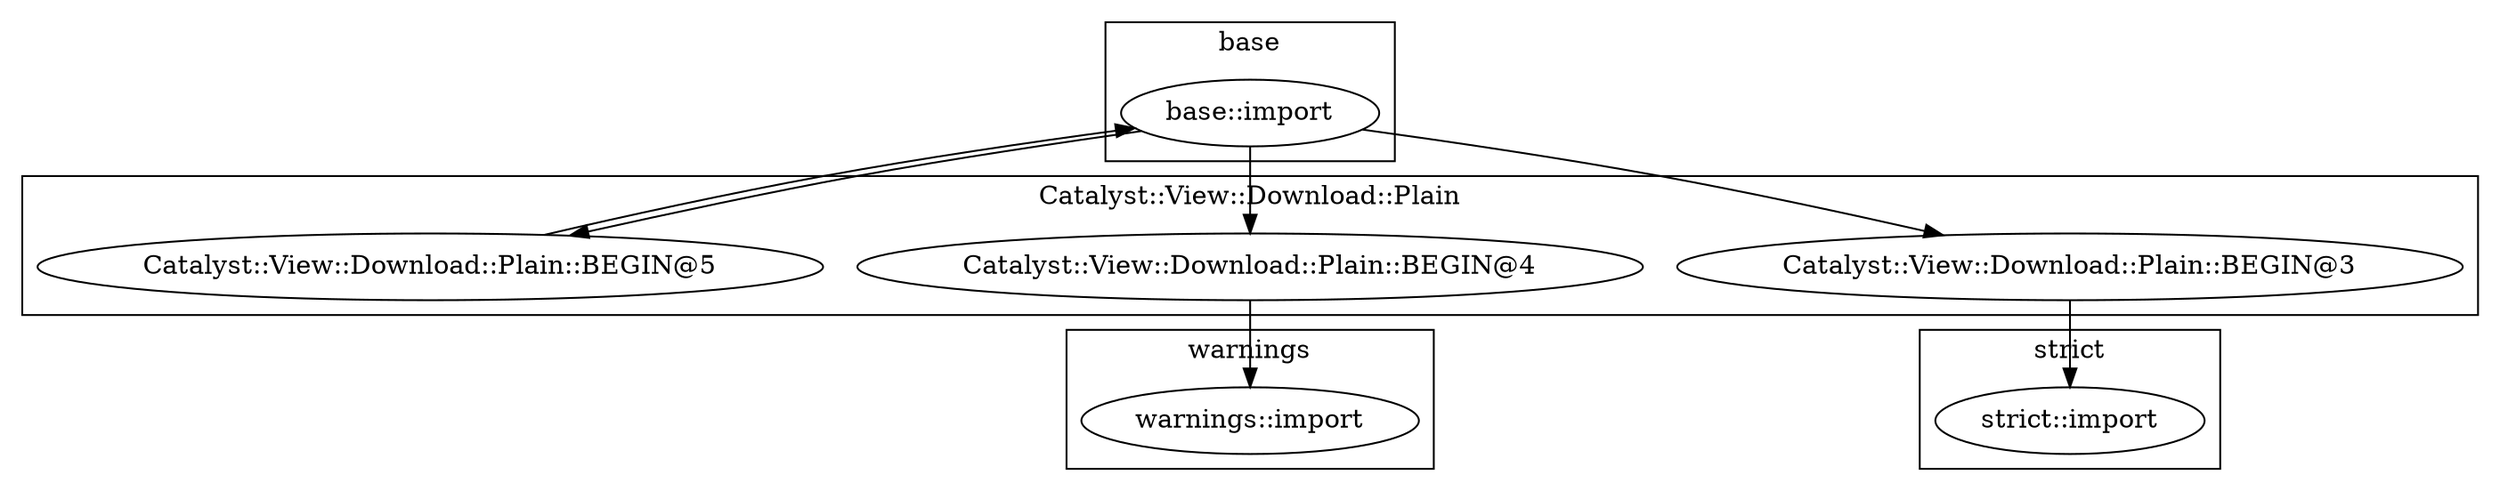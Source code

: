 digraph {
graph [overlap=false]
subgraph cluster_warnings {
	label="warnings";
	"warnings::import";
}
subgraph cluster_base {
	label="base";
	"base::import";
}
subgraph cluster_Catalyst_View_Download_Plain {
	label="Catalyst::View::Download::Plain";
	"Catalyst::View::Download::Plain::BEGIN@4";
	"Catalyst::View::Download::Plain::BEGIN@3";
	"Catalyst::View::Download::Plain::BEGIN@5";
}
subgraph cluster_strict {
	label="strict";
	"strict::import";
}
"base::import" -> "Catalyst::View::Download::Plain::BEGIN@3";
"Catalyst::View::Download::Plain::BEGIN@3" -> "strict::import";
"base::import" -> "Catalyst::View::Download::Plain::BEGIN@5";
"base::import" -> "Catalyst::View::Download::Plain::BEGIN@4";
"Catalyst::View::Download::Plain::BEGIN@5" -> "base::import";
"Catalyst::View::Download::Plain::BEGIN@4" -> "warnings::import";
}
